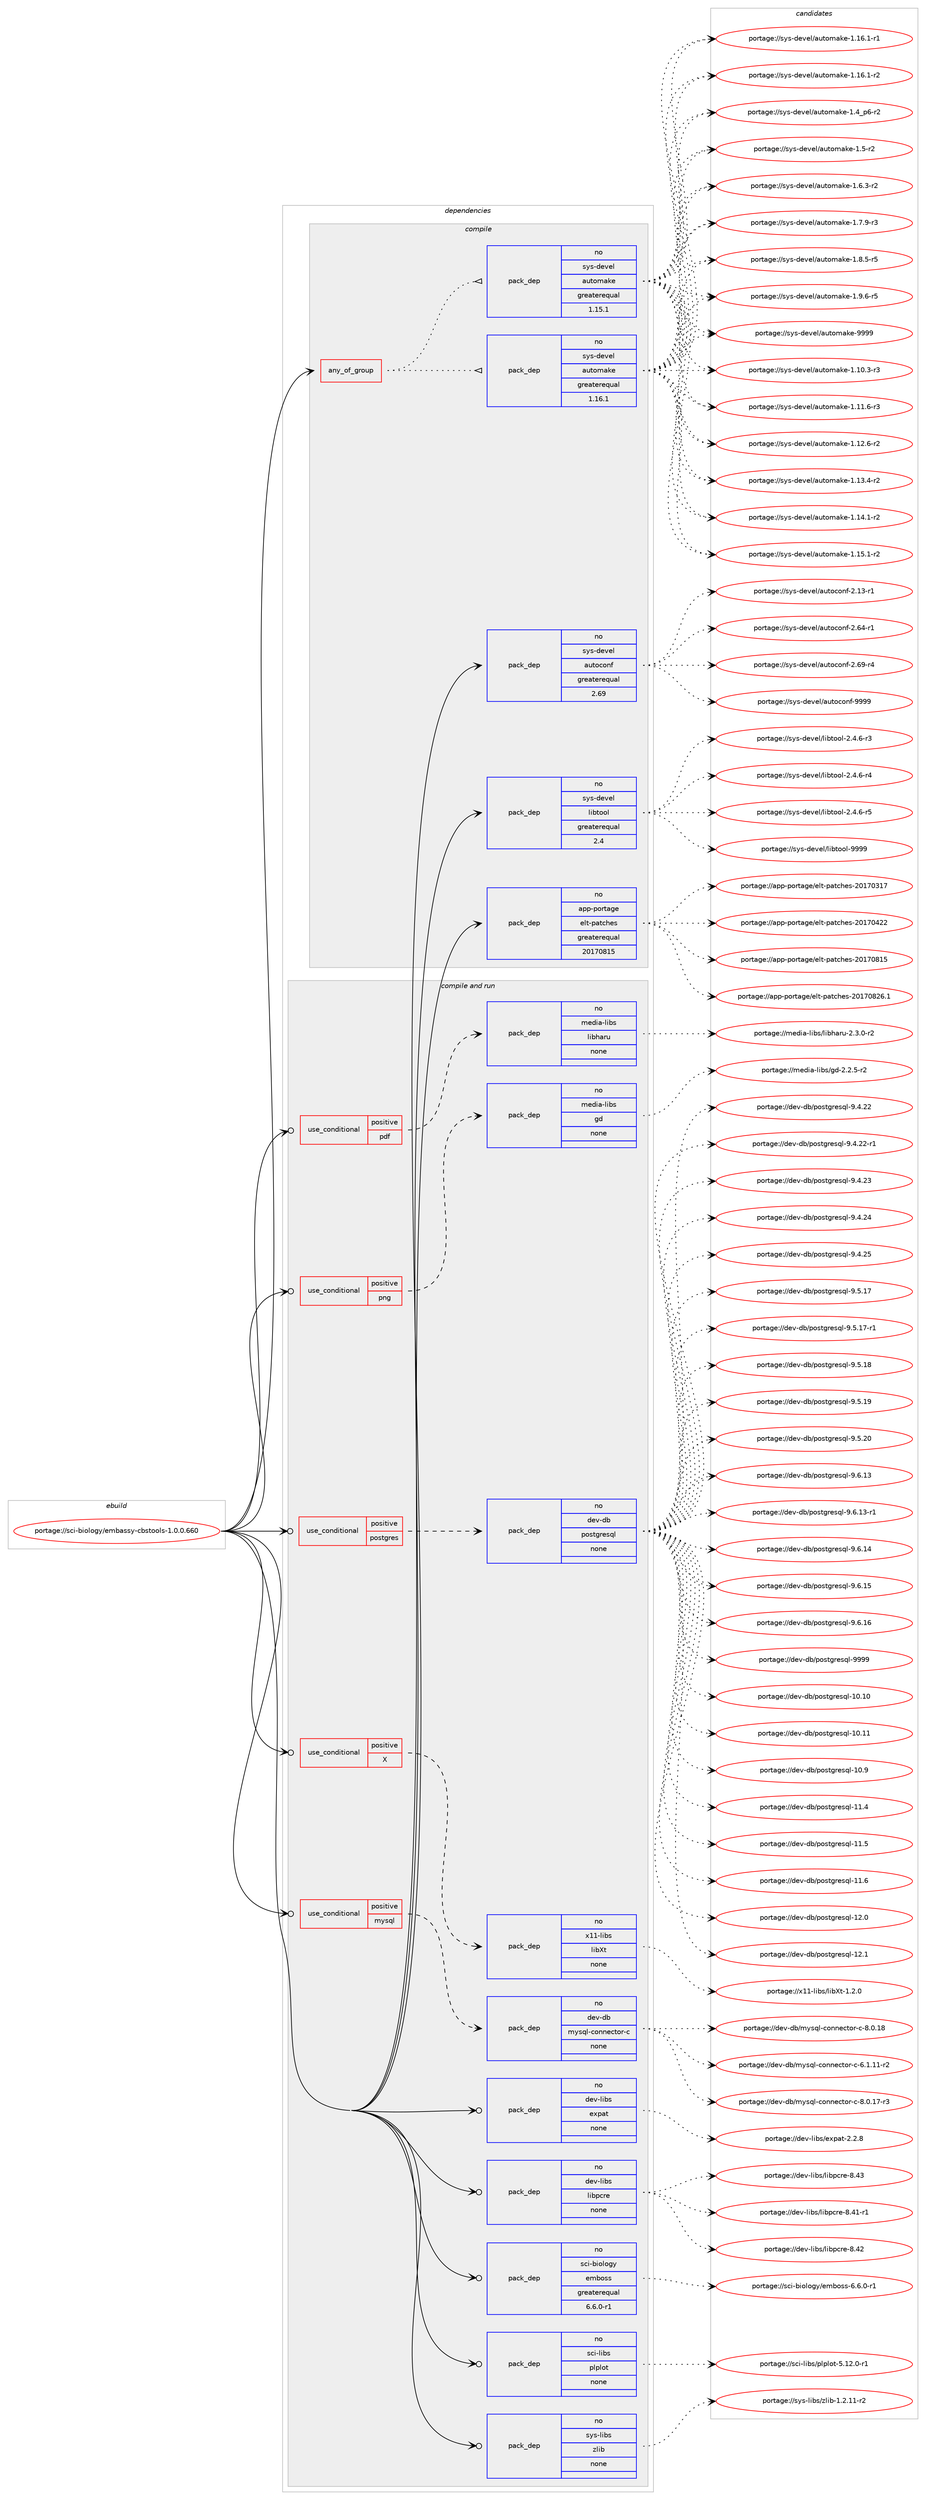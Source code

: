 digraph prolog {

# *************
# Graph options
# *************

newrank=true;
concentrate=true;
compound=true;
graph [rankdir=LR,fontname=Helvetica,fontsize=10,ranksep=1.5];#, ranksep=2.5, nodesep=0.2];
edge  [arrowhead=vee];
node  [fontname=Helvetica,fontsize=10];

# **********
# The ebuild
# **********

subgraph cluster_leftcol {
color=gray;
rank=same;
label=<<i>ebuild</i>>;
id [label="portage://sci-biology/embassy-cbstools-1.0.0.660", color=red, width=4, href="../sci-biology/embassy-cbstools-1.0.0.660.svg"];
}

# ****************
# The dependencies
# ****************

subgraph cluster_midcol {
color=gray;
label=<<i>dependencies</i>>;
subgraph cluster_compile {
fillcolor="#eeeeee";
style=filled;
label=<<i>compile</i>>;
subgraph any6248 {
dependency382902 [label=<<TABLE BORDER="0" CELLBORDER="1" CELLSPACING="0" CELLPADDING="4"><TR><TD CELLPADDING="10">any_of_group</TD></TR></TABLE>>, shape=none, color=red];subgraph pack281312 {
dependency382903 [label=<<TABLE BORDER="0" CELLBORDER="1" CELLSPACING="0" CELLPADDING="4" WIDTH="220"><TR><TD ROWSPAN="6" CELLPADDING="30">pack_dep</TD></TR><TR><TD WIDTH="110">no</TD></TR><TR><TD>sys-devel</TD></TR><TR><TD>automake</TD></TR><TR><TD>greaterequal</TD></TR><TR><TD>1.16.1</TD></TR></TABLE>>, shape=none, color=blue];
}
dependency382902:e -> dependency382903:w [weight=20,style="dotted",arrowhead="oinv"];
subgraph pack281313 {
dependency382904 [label=<<TABLE BORDER="0" CELLBORDER="1" CELLSPACING="0" CELLPADDING="4" WIDTH="220"><TR><TD ROWSPAN="6" CELLPADDING="30">pack_dep</TD></TR><TR><TD WIDTH="110">no</TD></TR><TR><TD>sys-devel</TD></TR><TR><TD>automake</TD></TR><TR><TD>greaterequal</TD></TR><TR><TD>1.15.1</TD></TR></TABLE>>, shape=none, color=blue];
}
dependency382902:e -> dependency382904:w [weight=20,style="dotted",arrowhead="oinv"];
}
id:e -> dependency382902:w [weight=20,style="solid",arrowhead="vee"];
subgraph pack281314 {
dependency382905 [label=<<TABLE BORDER="0" CELLBORDER="1" CELLSPACING="0" CELLPADDING="4" WIDTH="220"><TR><TD ROWSPAN="6" CELLPADDING="30">pack_dep</TD></TR><TR><TD WIDTH="110">no</TD></TR><TR><TD>app-portage</TD></TR><TR><TD>elt-patches</TD></TR><TR><TD>greaterequal</TD></TR><TR><TD>20170815</TD></TR></TABLE>>, shape=none, color=blue];
}
id:e -> dependency382905:w [weight=20,style="solid",arrowhead="vee"];
subgraph pack281315 {
dependency382906 [label=<<TABLE BORDER="0" CELLBORDER="1" CELLSPACING="0" CELLPADDING="4" WIDTH="220"><TR><TD ROWSPAN="6" CELLPADDING="30">pack_dep</TD></TR><TR><TD WIDTH="110">no</TD></TR><TR><TD>sys-devel</TD></TR><TR><TD>autoconf</TD></TR><TR><TD>greaterequal</TD></TR><TR><TD>2.69</TD></TR></TABLE>>, shape=none, color=blue];
}
id:e -> dependency382906:w [weight=20,style="solid",arrowhead="vee"];
subgraph pack281316 {
dependency382907 [label=<<TABLE BORDER="0" CELLBORDER="1" CELLSPACING="0" CELLPADDING="4" WIDTH="220"><TR><TD ROWSPAN="6" CELLPADDING="30">pack_dep</TD></TR><TR><TD WIDTH="110">no</TD></TR><TR><TD>sys-devel</TD></TR><TR><TD>libtool</TD></TR><TR><TD>greaterequal</TD></TR><TR><TD>2.4</TD></TR></TABLE>>, shape=none, color=blue];
}
id:e -> dependency382907:w [weight=20,style="solid",arrowhead="vee"];
}
subgraph cluster_compileandrun {
fillcolor="#eeeeee";
style=filled;
label=<<i>compile and run</i>>;
subgraph cond95144 {
dependency382908 [label=<<TABLE BORDER="0" CELLBORDER="1" CELLSPACING="0" CELLPADDING="4"><TR><TD ROWSPAN="3" CELLPADDING="10">use_conditional</TD></TR><TR><TD>positive</TD></TR><TR><TD>X</TD></TR></TABLE>>, shape=none, color=red];
subgraph pack281317 {
dependency382909 [label=<<TABLE BORDER="0" CELLBORDER="1" CELLSPACING="0" CELLPADDING="4" WIDTH="220"><TR><TD ROWSPAN="6" CELLPADDING="30">pack_dep</TD></TR><TR><TD WIDTH="110">no</TD></TR><TR><TD>x11-libs</TD></TR><TR><TD>libXt</TD></TR><TR><TD>none</TD></TR><TR><TD></TD></TR></TABLE>>, shape=none, color=blue];
}
dependency382908:e -> dependency382909:w [weight=20,style="dashed",arrowhead="vee"];
}
id:e -> dependency382908:w [weight=20,style="solid",arrowhead="odotvee"];
subgraph cond95145 {
dependency382910 [label=<<TABLE BORDER="0" CELLBORDER="1" CELLSPACING="0" CELLPADDING="4"><TR><TD ROWSPAN="3" CELLPADDING="10">use_conditional</TD></TR><TR><TD>positive</TD></TR><TR><TD>mysql</TD></TR></TABLE>>, shape=none, color=red];
subgraph pack281318 {
dependency382911 [label=<<TABLE BORDER="0" CELLBORDER="1" CELLSPACING="0" CELLPADDING="4" WIDTH="220"><TR><TD ROWSPAN="6" CELLPADDING="30">pack_dep</TD></TR><TR><TD WIDTH="110">no</TD></TR><TR><TD>dev-db</TD></TR><TR><TD>mysql-connector-c</TD></TR><TR><TD>none</TD></TR><TR><TD></TD></TR></TABLE>>, shape=none, color=blue];
}
dependency382910:e -> dependency382911:w [weight=20,style="dashed",arrowhead="vee"];
}
id:e -> dependency382910:w [weight=20,style="solid",arrowhead="odotvee"];
subgraph cond95146 {
dependency382912 [label=<<TABLE BORDER="0" CELLBORDER="1" CELLSPACING="0" CELLPADDING="4"><TR><TD ROWSPAN="3" CELLPADDING="10">use_conditional</TD></TR><TR><TD>positive</TD></TR><TR><TD>pdf</TD></TR></TABLE>>, shape=none, color=red];
subgraph pack281319 {
dependency382913 [label=<<TABLE BORDER="0" CELLBORDER="1" CELLSPACING="0" CELLPADDING="4" WIDTH="220"><TR><TD ROWSPAN="6" CELLPADDING="30">pack_dep</TD></TR><TR><TD WIDTH="110">no</TD></TR><TR><TD>media-libs</TD></TR><TR><TD>libharu</TD></TR><TR><TD>none</TD></TR><TR><TD></TD></TR></TABLE>>, shape=none, color=blue];
}
dependency382912:e -> dependency382913:w [weight=20,style="dashed",arrowhead="vee"];
}
id:e -> dependency382912:w [weight=20,style="solid",arrowhead="odotvee"];
subgraph cond95147 {
dependency382914 [label=<<TABLE BORDER="0" CELLBORDER="1" CELLSPACING="0" CELLPADDING="4"><TR><TD ROWSPAN="3" CELLPADDING="10">use_conditional</TD></TR><TR><TD>positive</TD></TR><TR><TD>png</TD></TR></TABLE>>, shape=none, color=red];
subgraph pack281320 {
dependency382915 [label=<<TABLE BORDER="0" CELLBORDER="1" CELLSPACING="0" CELLPADDING="4" WIDTH="220"><TR><TD ROWSPAN="6" CELLPADDING="30">pack_dep</TD></TR><TR><TD WIDTH="110">no</TD></TR><TR><TD>media-libs</TD></TR><TR><TD>gd</TD></TR><TR><TD>none</TD></TR><TR><TD></TD></TR></TABLE>>, shape=none, color=blue];
}
dependency382914:e -> dependency382915:w [weight=20,style="dashed",arrowhead="vee"];
}
id:e -> dependency382914:w [weight=20,style="solid",arrowhead="odotvee"];
subgraph cond95148 {
dependency382916 [label=<<TABLE BORDER="0" CELLBORDER="1" CELLSPACING="0" CELLPADDING="4"><TR><TD ROWSPAN="3" CELLPADDING="10">use_conditional</TD></TR><TR><TD>positive</TD></TR><TR><TD>postgres</TD></TR></TABLE>>, shape=none, color=red];
subgraph pack281321 {
dependency382917 [label=<<TABLE BORDER="0" CELLBORDER="1" CELLSPACING="0" CELLPADDING="4" WIDTH="220"><TR><TD ROWSPAN="6" CELLPADDING="30">pack_dep</TD></TR><TR><TD WIDTH="110">no</TD></TR><TR><TD>dev-db</TD></TR><TR><TD>postgresql</TD></TR><TR><TD>none</TD></TR><TR><TD></TD></TR></TABLE>>, shape=none, color=blue];
}
dependency382916:e -> dependency382917:w [weight=20,style="dashed",arrowhead="vee"];
}
id:e -> dependency382916:w [weight=20,style="solid",arrowhead="odotvee"];
subgraph pack281322 {
dependency382918 [label=<<TABLE BORDER="0" CELLBORDER="1" CELLSPACING="0" CELLPADDING="4" WIDTH="220"><TR><TD ROWSPAN="6" CELLPADDING="30">pack_dep</TD></TR><TR><TD WIDTH="110">no</TD></TR><TR><TD>dev-libs</TD></TR><TR><TD>expat</TD></TR><TR><TD>none</TD></TR><TR><TD></TD></TR></TABLE>>, shape=none, color=blue];
}
id:e -> dependency382918:w [weight=20,style="solid",arrowhead="odotvee"];
subgraph pack281323 {
dependency382919 [label=<<TABLE BORDER="0" CELLBORDER="1" CELLSPACING="0" CELLPADDING="4" WIDTH="220"><TR><TD ROWSPAN="6" CELLPADDING="30">pack_dep</TD></TR><TR><TD WIDTH="110">no</TD></TR><TR><TD>dev-libs</TD></TR><TR><TD>libpcre</TD></TR><TR><TD>none</TD></TR><TR><TD></TD></TR></TABLE>>, shape=none, color=blue];
}
id:e -> dependency382919:w [weight=20,style="solid",arrowhead="odotvee"];
subgraph pack281324 {
dependency382920 [label=<<TABLE BORDER="0" CELLBORDER="1" CELLSPACING="0" CELLPADDING="4" WIDTH="220"><TR><TD ROWSPAN="6" CELLPADDING="30">pack_dep</TD></TR><TR><TD WIDTH="110">no</TD></TR><TR><TD>sci-biology</TD></TR><TR><TD>emboss</TD></TR><TR><TD>greaterequal</TD></TR><TR><TD>6.6.0-r1</TD></TR></TABLE>>, shape=none, color=blue];
}
id:e -> dependency382920:w [weight=20,style="solid",arrowhead="odotvee"];
subgraph pack281325 {
dependency382921 [label=<<TABLE BORDER="0" CELLBORDER="1" CELLSPACING="0" CELLPADDING="4" WIDTH="220"><TR><TD ROWSPAN="6" CELLPADDING="30">pack_dep</TD></TR><TR><TD WIDTH="110">no</TD></TR><TR><TD>sci-libs</TD></TR><TR><TD>plplot</TD></TR><TR><TD>none</TD></TR><TR><TD></TD></TR></TABLE>>, shape=none, color=blue];
}
id:e -> dependency382921:w [weight=20,style="solid",arrowhead="odotvee"];
subgraph pack281326 {
dependency382922 [label=<<TABLE BORDER="0" CELLBORDER="1" CELLSPACING="0" CELLPADDING="4" WIDTH="220"><TR><TD ROWSPAN="6" CELLPADDING="30">pack_dep</TD></TR><TR><TD WIDTH="110">no</TD></TR><TR><TD>sys-libs</TD></TR><TR><TD>zlib</TD></TR><TR><TD>none</TD></TR><TR><TD></TD></TR></TABLE>>, shape=none, color=blue];
}
id:e -> dependency382922:w [weight=20,style="solid",arrowhead="odotvee"];
}
subgraph cluster_run {
fillcolor="#eeeeee";
style=filled;
label=<<i>run</i>>;
}
}

# **************
# The candidates
# **************

subgraph cluster_choices {
rank=same;
color=gray;
label=<<i>candidates</i>>;

subgraph choice281312 {
color=black;
nodesep=1;
choiceportage11512111545100101118101108479711711611110997107101454946494846514511451 [label="portage://sys-devel/automake-1.10.3-r3", color=red, width=4,href="../sys-devel/automake-1.10.3-r3.svg"];
choiceportage11512111545100101118101108479711711611110997107101454946494946544511451 [label="portage://sys-devel/automake-1.11.6-r3", color=red, width=4,href="../sys-devel/automake-1.11.6-r3.svg"];
choiceportage11512111545100101118101108479711711611110997107101454946495046544511450 [label="portage://sys-devel/automake-1.12.6-r2", color=red, width=4,href="../sys-devel/automake-1.12.6-r2.svg"];
choiceportage11512111545100101118101108479711711611110997107101454946495146524511450 [label="portage://sys-devel/automake-1.13.4-r2", color=red, width=4,href="../sys-devel/automake-1.13.4-r2.svg"];
choiceportage11512111545100101118101108479711711611110997107101454946495246494511450 [label="portage://sys-devel/automake-1.14.1-r2", color=red, width=4,href="../sys-devel/automake-1.14.1-r2.svg"];
choiceportage11512111545100101118101108479711711611110997107101454946495346494511450 [label="portage://sys-devel/automake-1.15.1-r2", color=red, width=4,href="../sys-devel/automake-1.15.1-r2.svg"];
choiceportage11512111545100101118101108479711711611110997107101454946495446494511449 [label="portage://sys-devel/automake-1.16.1-r1", color=red, width=4,href="../sys-devel/automake-1.16.1-r1.svg"];
choiceportage11512111545100101118101108479711711611110997107101454946495446494511450 [label="portage://sys-devel/automake-1.16.1-r2", color=red, width=4,href="../sys-devel/automake-1.16.1-r2.svg"];
choiceportage115121115451001011181011084797117116111109971071014549465295112544511450 [label="portage://sys-devel/automake-1.4_p6-r2", color=red, width=4,href="../sys-devel/automake-1.4_p6-r2.svg"];
choiceportage11512111545100101118101108479711711611110997107101454946534511450 [label="portage://sys-devel/automake-1.5-r2", color=red, width=4,href="../sys-devel/automake-1.5-r2.svg"];
choiceportage115121115451001011181011084797117116111109971071014549465446514511450 [label="portage://sys-devel/automake-1.6.3-r2", color=red, width=4,href="../sys-devel/automake-1.6.3-r2.svg"];
choiceportage115121115451001011181011084797117116111109971071014549465546574511451 [label="portage://sys-devel/automake-1.7.9-r3", color=red, width=4,href="../sys-devel/automake-1.7.9-r3.svg"];
choiceportage115121115451001011181011084797117116111109971071014549465646534511453 [label="portage://sys-devel/automake-1.8.5-r5", color=red, width=4,href="../sys-devel/automake-1.8.5-r5.svg"];
choiceportage115121115451001011181011084797117116111109971071014549465746544511453 [label="portage://sys-devel/automake-1.9.6-r5", color=red, width=4,href="../sys-devel/automake-1.9.6-r5.svg"];
choiceportage115121115451001011181011084797117116111109971071014557575757 [label="portage://sys-devel/automake-9999", color=red, width=4,href="../sys-devel/automake-9999.svg"];
dependency382903:e -> choiceportage11512111545100101118101108479711711611110997107101454946494846514511451:w [style=dotted,weight="100"];
dependency382903:e -> choiceportage11512111545100101118101108479711711611110997107101454946494946544511451:w [style=dotted,weight="100"];
dependency382903:e -> choiceportage11512111545100101118101108479711711611110997107101454946495046544511450:w [style=dotted,weight="100"];
dependency382903:e -> choiceportage11512111545100101118101108479711711611110997107101454946495146524511450:w [style=dotted,weight="100"];
dependency382903:e -> choiceportage11512111545100101118101108479711711611110997107101454946495246494511450:w [style=dotted,weight="100"];
dependency382903:e -> choiceportage11512111545100101118101108479711711611110997107101454946495346494511450:w [style=dotted,weight="100"];
dependency382903:e -> choiceportage11512111545100101118101108479711711611110997107101454946495446494511449:w [style=dotted,weight="100"];
dependency382903:e -> choiceportage11512111545100101118101108479711711611110997107101454946495446494511450:w [style=dotted,weight="100"];
dependency382903:e -> choiceportage115121115451001011181011084797117116111109971071014549465295112544511450:w [style=dotted,weight="100"];
dependency382903:e -> choiceportage11512111545100101118101108479711711611110997107101454946534511450:w [style=dotted,weight="100"];
dependency382903:e -> choiceportage115121115451001011181011084797117116111109971071014549465446514511450:w [style=dotted,weight="100"];
dependency382903:e -> choiceportage115121115451001011181011084797117116111109971071014549465546574511451:w [style=dotted,weight="100"];
dependency382903:e -> choiceportage115121115451001011181011084797117116111109971071014549465646534511453:w [style=dotted,weight="100"];
dependency382903:e -> choiceportage115121115451001011181011084797117116111109971071014549465746544511453:w [style=dotted,weight="100"];
dependency382903:e -> choiceportage115121115451001011181011084797117116111109971071014557575757:w [style=dotted,weight="100"];
}
subgraph choice281313 {
color=black;
nodesep=1;
choiceportage11512111545100101118101108479711711611110997107101454946494846514511451 [label="portage://sys-devel/automake-1.10.3-r3", color=red, width=4,href="../sys-devel/automake-1.10.3-r3.svg"];
choiceportage11512111545100101118101108479711711611110997107101454946494946544511451 [label="portage://sys-devel/automake-1.11.6-r3", color=red, width=4,href="../sys-devel/automake-1.11.6-r3.svg"];
choiceportage11512111545100101118101108479711711611110997107101454946495046544511450 [label="portage://sys-devel/automake-1.12.6-r2", color=red, width=4,href="../sys-devel/automake-1.12.6-r2.svg"];
choiceportage11512111545100101118101108479711711611110997107101454946495146524511450 [label="portage://sys-devel/automake-1.13.4-r2", color=red, width=4,href="../sys-devel/automake-1.13.4-r2.svg"];
choiceportage11512111545100101118101108479711711611110997107101454946495246494511450 [label="portage://sys-devel/automake-1.14.1-r2", color=red, width=4,href="../sys-devel/automake-1.14.1-r2.svg"];
choiceportage11512111545100101118101108479711711611110997107101454946495346494511450 [label="portage://sys-devel/automake-1.15.1-r2", color=red, width=4,href="../sys-devel/automake-1.15.1-r2.svg"];
choiceportage11512111545100101118101108479711711611110997107101454946495446494511449 [label="portage://sys-devel/automake-1.16.1-r1", color=red, width=4,href="../sys-devel/automake-1.16.1-r1.svg"];
choiceportage11512111545100101118101108479711711611110997107101454946495446494511450 [label="portage://sys-devel/automake-1.16.1-r2", color=red, width=4,href="../sys-devel/automake-1.16.1-r2.svg"];
choiceportage115121115451001011181011084797117116111109971071014549465295112544511450 [label="portage://sys-devel/automake-1.4_p6-r2", color=red, width=4,href="../sys-devel/automake-1.4_p6-r2.svg"];
choiceportage11512111545100101118101108479711711611110997107101454946534511450 [label="portage://sys-devel/automake-1.5-r2", color=red, width=4,href="../sys-devel/automake-1.5-r2.svg"];
choiceportage115121115451001011181011084797117116111109971071014549465446514511450 [label="portage://sys-devel/automake-1.6.3-r2", color=red, width=4,href="../sys-devel/automake-1.6.3-r2.svg"];
choiceportage115121115451001011181011084797117116111109971071014549465546574511451 [label="portage://sys-devel/automake-1.7.9-r3", color=red, width=4,href="../sys-devel/automake-1.7.9-r3.svg"];
choiceportage115121115451001011181011084797117116111109971071014549465646534511453 [label="portage://sys-devel/automake-1.8.5-r5", color=red, width=4,href="../sys-devel/automake-1.8.5-r5.svg"];
choiceportage115121115451001011181011084797117116111109971071014549465746544511453 [label="portage://sys-devel/automake-1.9.6-r5", color=red, width=4,href="../sys-devel/automake-1.9.6-r5.svg"];
choiceportage115121115451001011181011084797117116111109971071014557575757 [label="portage://sys-devel/automake-9999", color=red, width=4,href="../sys-devel/automake-9999.svg"];
dependency382904:e -> choiceportage11512111545100101118101108479711711611110997107101454946494846514511451:w [style=dotted,weight="100"];
dependency382904:e -> choiceportage11512111545100101118101108479711711611110997107101454946494946544511451:w [style=dotted,weight="100"];
dependency382904:e -> choiceportage11512111545100101118101108479711711611110997107101454946495046544511450:w [style=dotted,weight="100"];
dependency382904:e -> choiceportage11512111545100101118101108479711711611110997107101454946495146524511450:w [style=dotted,weight="100"];
dependency382904:e -> choiceportage11512111545100101118101108479711711611110997107101454946495246494511450:w [style=dotted,weight="100"];
dependency382904:e -> choiceportage11512111545100101118101108479711711611110997107101454946495346494511450:w [style=dotted,weight="100"];
dependency382904:e -> choiceportage11512111545100101118101108479711711611110997107101454946495446494511449:w [style=dotted,weight="100"];
dependency382904:e -> choiceportage11512111545100101118101108479711711611110997107101454946495446494511450:w [style=dotted,weight="100"];
dependency382904:e -> choiceportage115121115451001011181011084797117116111109971071014549465295112544511450:w [style=dotted,weight="100"];
dependency382904:e -> choiceportage11512111545100101118101108479711711611110997107101454946534511450:w [style=dotted,weight="100"];
dependency382904:e -> choiceportage115121115451001011181011084797117116111109971071014549465446514511450:w [style=dotted,weight="100"];
dependency382904:e -> choiceportage115121115451001011181011084797117116111109971071014549465546574511451:w [style=dotted,weight="100"];
dependency382904:e -> choiceportage115121115451001011181011084797117116111109971071014549465646534511453:w [style=dotted,weight="100"];
dependency382904:e -> choiceportage115121115451001011181011084797117116111109971071014549465746544511453:w [style=dotted,weight="100"];
dependency382904:e -> choiceportage115121115451001011181011084797117116111109971071014557575757:w [style=dotted,weight="100"];
}
subgraph choice281314 {
color=black;
nodesep=1;
choiceportage97112112451121111141169710310147101108116451129711699104101115455048495548514955 [label="portage://app-portage/elt-patches-20170317", color=red, width=4,href="../app-portage/elt-patches-20170317.svg"];
choiceportage97112112451121111141169710310147101108116451129711699104101115455048495548525050 [label="portage://app-portage/elt-patches-20170422", color=red, width=4,href="../app-portage/elt-patches-20170422.svg"];
choiceportage97112112451121111141169710310147101108116451129711699104101115455048495548564953 [label="portage://app-portage/elt-patches-20170815", color=red, width=4,href="../app-portage/elt-patches-20170815.svg"];
choiceportage971121124511211111411697103101471011081164511297116991041011154550484955485650544649 [label="portage://app-portage/elt-patches-20170826.1", color=red, width=4,href="../app-portage/elt-patches-20170826.1.svg"];
dependency382905:e -> choiceportage97112112451121111141169710310147101108116451129711699104101115455048495548514955:w [style=dotted,weight="100"];
dependency382905:e -> choiceportage97112112451121111141169710310147101108116451129711699104101115455048495548525050:w [style=dotted,weight="100"];
dependency382905:e -> choiceportage97112112451121111141169710310147101108116451129711699104101115455048495548564953:w [style=dotted,weight="100"];
dependency382905:e -> choiceportage971121124511211111411697103101471011081164511297116991041011154550484955485650544649:w [style=dotted,weight="100"];
}
subgraph choice281315 {
color=black;
nodesep=1;
choiceportage1151211154510010111810110847971171161119911111010245504649514511449 [label="portage://sys-devel/autoconf-2.13-r1", color=red, width=4,href="../sys-devel/autoconf-2.13-r1.svg"];
choiceportage1151211154510010111810110847971171161119911111010245504654524511449 [label="portage://sys-devel/autoconf-2.64-r1", color=red, width=4,href="../sys-devel/autoconf-2.64-r1.svg"];
choiceportage1151211154510010111810110847971171161119911111010245504654574511452 [label="portage://sys-devel/autoconf-2.69-r4", color=red, width=4,href="../sys-devel/autoconf-2.69-r4.svg"];
choiceportage115121115451001011181011084797117116111991111101024557575757 [label="portage://sys-devel/autoconf-9999", color=red, width=4,href="../sys-devel/autoconf-9999.svg"];
dependency382906:e -> choiceportage1151211154510010111810110847971171161119911111010245504649514511449:w [style=dotted,weight="100"];
dependency382906:e -> choiceportage1151211154510010111810110847971171161119911111010245504654524511449:w [style=dotted,weight="100"];
dependency382906:e -> choiceportage1151211154510010111810110847971171161119911111010245504654574511452:w [style=dotted,weight="100"];
dependency382906:e -> choiceportage115121115451001011181011084797117116111991111101024557575757:w [style=dotted,weight="100"];
}
subgraph choice281316 {
color=black;
nodesep=1;
choiceportage1151211154510010111810110847108105981161111111084550465246544511451 [label="portage://sys-devel/libtool-2.4.6-r3", color=red, width=4,href="../sys-devel/libtool-2.4.6-r3.svg"];
choiceportage1151211154510010111810110847108105981161111111084550465246544511452 [label="portage://sys-devel/libtool-2.4.6-r4", color=red, width=4,href="../sys-devel/libtool-2.4.6-r4.svg"];
choiceportage1151211154510010111810110847108105981161111111084550465246544511453 [label="portage://sys-devel/libtool-2.4.6-r5", color=red, width=4,href="../sys-devel/libtool-2.4.6-r5.svg"];
choiceportage1151211154510010111810110847108105981161111111084557575757 [label="portage://sys-devel/libtool-9999", color=red, width=4,href="../sys-devel/libtool-9999.svg"];
dependency382907:e -> choiceportage1151211154510010111810110847108105981161111111084550465246544511451:w [style=dotted,weight="100"];
dependency382907:e -> choiceportage1151211154510010111810110847108105981161111111084550465246544511452:w [style=dotted,weight="100"];
dependency382907:e -> choiceportage1151211154510010111810110847108105981161111111084550465246544511453:w [style=dotted,weight="100"];
dependency382907:e -> choiceportage1151211154510010111810110847108105981161111111084557575757:w [style=dotted,weight="100"];
}
subgraph choice281317 {
color=black;
nodesep=1;
choiceportage12049494510810598115471081059888116454946504648 [label="portage://x11-libs/libXt-1.2.0", color=red, width=4,href="../x11-libs/libXt-1.2.0.svg"];
dependency382909:e -> choiceportage12049494510810598115471081059888116454946504648:w [style=dotted,weight="100"];
}
subgraph choice281318 {
color=black;
nodesep=1;
choiceportage1001011184510098471091211151131084599111110110101991161111144599455446494649494511450 [label="portage://dev-db/mysql-connector-c-6.1.11-r2", color=red, width=4,href="../dev-db/mysql-connector-c-6.1.11-r2.svg"];
choiceportage1001011184510098471091211151131084599111110110101991161111144599455646484649554511451 [label="portage://dev-db/mysql-connector-c-8.0.17-r3", color=red, width=4,href="../dev-db/mysql-connector-c-8.0.17-r3.svg"];
choiceportage100101118451009847109121115113108459911111011010199116111114459945564648464956 [label="portage://dev-db/mysql-connector-c-8.0.18", color=red, width=4,href="../dev-db/mysql-connector-c-8.0.18.svg"];
dependency382911:e -> choiceportage1001011184510098471091211151131084599111110110101991161111144599455446494649494511450:w [style=dotted,weight="100"];
dependency382911:e -> choiceportage1001011184510098471091211151131084599111110110101991161111144599455646484649554511451:w [style=dotted,weight="100"];
dependency382911:e -> choiceportage100101118451009847109121115113108459911111011010199116111114459945564648464956:w [style=dotted,weight="100"];
}
subgraph choice281319 {
color=black;
nodesep=1;
choiceportage1091011001059745108105981154710810598104971141174550465146484511450 [label="portage://media-libs/libharu-2.3.0-r2", color=red, width=4,href="../media-libs/libharu-2.3.0-r2.svg"];
dependency382913:e -> choiceportage1091011001059745108105981154710810598104971141174550465146484511450:w [style=dotted,weight="100"];
}
subgraph choice281320 {
color=black;
nodesep=1;
choiceportage109101100105974510810598115471031004550465046534511450 [label="portage://media-libs/gd-2.2.5-r2", color=red, width=4,href="../media-libs/gd-2.2.5-r2.svg"];
dependency382915:e -> choiceportage109101100105974510810598115471031004550465046534511450:w [style=dotted,weight="100"];
}
subgraph choice281321 {
color=black;
nodesep=1;
choiceportage100101118451009847112111115116103114101115113108454948464948 [label="portage://dev-db/postgresql-10.10", color=red, width=4,href="../dev-db/postgresql-10.10.svg"];
choiceportage100101118451009847112111115116103114101115113108454948464949 [label="portage://dev-db/postgresql-10.11", color=red, width=4,href="../dev-db/postgresql-10.11.svg"];
choiceportage1001011184510098471121111151161031141011151131084549484657 [label="portage://dev-db/postgresql-10.9", color=red, width=4,href="../dev-db/postgresql-10.9.svg"];
choiceportage1001011184510098471121111151161031141011151131084549494652 [label="portage://dev-db/postgresql-11.4", color=red, width=4,href="../dev-db/postgresql-11.4.svg"];
choiceportage1001011184510098471121111151161031141011151131084549494653 [label="portage://dev-db/postgresql-11.5", color=red, width=4,href="../dev-db/postgresql-11.5.svg"];
choiceportage1001011184510098471121111151161031141011151131084549494654 [label="portage://dev-db/postgresql-11.6", color=red, width=4,href="../dev-db/postgresql-11.6.svg"];
choiceportage1001011184510098471121111151161031141011151131084549504648 [label="portage://dev-db/postgresql-12.0", color=red, width=4,href="../dev-db/postgresql-12.0.svg"];
choiceportage1001011184510098471121111151161031141011151131084549504649 [label="portage://dev-db/postgresql-12.1", color=red, width=4,href="../dev-db/postgresql-12.1.svg"];
choiceportage10010111845100984711211111511610311410111511310845574652465050 [label="portage://dev-db/postgresql-9.4.22", color=red, width=4,href="../dev-db/postgresql-9.4.22.svg"];
choiceportage100101118451009847112111115116103114101115113108455746524650504511449 [label="portage://dev-db/postgresql-9.4.22-r1", color=red, width=4,href="../dev-db/postgresql-9.4.22-r1.svg"];
choiceportage10010111845100984711211111511610311410111511310845574652465051 [label="portage://dev-db/postgresql-9.4.23", color=red, width=4,href="../dev-db/postgresql-9.4.23.svg"];
choiceportage10010111845100984711211111511610311410111511310845574652465052 [label="portage://dev-db/postgresql-9.4.24", color=red, width=4,href="../dev-db/postgresql-9.4.24.svg"];
choiceportage10010111845100984711211111511610311410111511310845574652465053 [label="portage://dev-db/postgresql-9.4.25", color=red, width=4,href="../dev-db/postgresql-9.4.25.svg"];
choiceportage10010111845100984711211111511610311410111511310845574653464955 [label="portage://dev-db/postgresql-9.5.17", color=red, width=4,href="../dev-db/postgresql-9.5.17.svg"];
choiceportage100101118451009847112111115116103114101115113108455746534649554511449 [label="portage://dev-db/postgresql-9.5.17-r1", color=red, width=4,href="../dev-db/postgresql-9.5.17-r1.svg"];
choiceportage10010111845100984711211111511610311410111511310845574653464956 [label="portage://dev-db/postgresql-9.5.18", color=red, width=4,href="../dev-db/postgresql-9.5.18.svg"];
choiceportage10010111845100984711211111511610311410111511310845574653464957 [label="portage://dev-db/postgresql-9.5.19", color=red, width=4,href="../dev-db/postgresql-9.5.19.svg"];
choiceportage10010111845100984711211111511610311410111511310845574653465048 [label="portage://dev-db/postgresql-9.5.20", color=red, width=4,href="../dev-db/postgresql-9.5.20.svg"];
choiceportage10010111845100984711211111511610311410111511310845574654464951 [label="portage://dev-db/postgresql-9.6.13", color=red, width=4,href="../dev-db/postgresql-9.6.13.svg"];
choiceportage100101118451009847112111115116103114101115113108455746544649514511449 [label="portage://dev-db/postgresql-9.6.13-r1", color=red, width=4,href="../dev-db/postgresql-9.6.13-r1.svg"];
choiceportage10010111845100984711211111511610311410111511310845574654464952 [label="portage://dev-db/postgresql-9.6.14", color=red, width=4,href="../dev-db/postgresql-9.6.14.svg"];
choiceportage10010111845100984711211111511610311410111511310845574654464953 [label="portage://dev-db/postgresql-9.6.15", color=red, width=4,href="../dev-db/postgresql-9.6.15.svg"];
choiceportage10010111845100984711211111511610311410111511310845574654464954 [label="portage://dev-db/postgresql-9.6.16", color=red, width=4,href="../dev-db/postgresql-9.6.16.svg"];
choiceportage1001011184510098471121111151161031141011151131084557575757 [label="portage://dev-db/postgresql-9999", color=red, width=4,href="../dev-db/postgresql-9999.svg"];
dependency382917:e -> choiceportage100101118451009847112111115116103114101115113108454948464948:w [style=dotted,weight="100"];
dependency382917:e -> choiceportage100101118451009847112111115116103114101115113108454948464949:w [style=dotted,weight="100"];
dependency382917:e -> choiceportage1001011184510098471121111151161031141011151131084549484657:w [style=dotted,weight="100"];
dependency382917:e -> choiceportage1001011184510098471121111151161031141011151131084549494652:w [style=dotted,weight="100"];
dependency382917:e -> choiceportage1001011184510098471121111151161031141011151131084549494653:w [style=dotted,weight="100"];
dependency382917:e -> choiceportage1001011184510098471121111151161031141011151131084549494654:w [style=dotted,weight="100"];
dependency382917:e -> choiceportage1001011184510098471121111151161031141011151131084549504648:w [style=dotted,weight="100"];
dependency382917:e -> choiceportage1001011184510098471121111151161031141011151131084549504649:w [style=dotted,weight="100"];
dependency382917:e -> choiceportage10010111845100984711211111511610311410111511310845574652465050:w [style=dotted,weight="100"];
dependency382917:e -> choiceportage100101118451009847112111115116103114101115113108455746524650504511449:w [style=dotted,weight="100"];
dependency382917:e -> choiceportage10010111845100984711211111511610311410111511310845574652465051:w [style=dotted,weight="100"];
dependency382917:e -> choiceportage10010111845100984711211111511610311410111511310845574652465052:w [style=dotted,weight="100"];
dependency382917:e -> choiceportage10010111845100984711211111511610311410111511310845574652465053:w [style=dotted,weight="100"];
dependency382917:e -> choiceportage10010111845100984711211111511610311410111511310845574653464955:w [style=dotted,weight="100"];
dependency382917:e -> choiceportage100101118451009847112111115116103114101115113108455746534649554511449:w [style=dotted,weight="100"];
dependency382917:e -> choiceportage10010111845100984711211111511610311410111511310845574653464956:w [style=dotted,weight="100"];
dependency382917:e -> choiceportage10010111845100984711211111511610311410111511310845574653464957:w [style=dotted,weight="100"];
dependency382917:e -> choiceportage10010111845100984711211111511610311410111511310845574653465048:w [style=dotted,weight="100"];
dependency382917:e -> choiceportage10010111845100984711211111511610311410111511310845574654464951:w [style=dotted,weight="100"];
dependency382917:e -> choiceportage100101118451009847112111115116103114101115113108455746544649514511449:w [style=dotted,weight="100"];
dependency382917:e -> choiceportage10010111845100984711211111511610311410111511310845574654464952:w [style=dotted,weight="100"];
dependency382917:e -> choiceportage10010111845100984711211111511610311410111511310845574654464953:w [style=dotted,weight="100"];
dependency382917:e -> choiceportage10010111845100984711211111511610311410111511310845574654464954:w [style=dotted,weight="100"];
dependency382917:e -> choiceportage1001011184510098471121111151161031141011151131084557575757:w [style=dotted,weight="100"];
}
subgraph choice281322 {
color=black;
nodesep=1;
choiceportage10010111845108105981154710112011297116455046504656 [label="portage://dev-libs/expat-2.2.8", color=red, width=4,href="../dev-libs/expat-2.2.8.svg"];
dependency382918:e -> choiceportage10010111845108105981154710112011297116455046504656:w [style=dotted,weight="100"];
}
subgraph choice281323 {
color=black;
nodesep=1;
choiceportage100101118451081059811547108105981129911410145564652494511449 [label="portage://dev-libs/libpcre-8.41-r1", color=red, width=4,href="../dev-libs/libpcre-8.41-r1.svg"];
choiceportage10010111845108105981154710810598112991141014556465250 [label="portage://dev-libs/libpcre-8.42", color=red, width=4,href="../dev-libs/libpcre-8.42.svg"];
choiceportage10010111845108105981154710810598112991141014556465251 [label="portage://dev-libs/libpcre-8.43", color=red, width=4,href="../dev-libs/libpcre-8.43.svg"];
dependency382919:e -> choiceportage100101118451081059811547108105981129911410145564652494511449:w [style=dotted,weight="100"];
dependency382919:e -> choiceportage10010111845108105981154710810598112991141014556465250:w [style=dotted,weight="100"];
dependency382919:e -> choiceportage10010111845108105981154710810598112991141014556465251:w [style=dotted,weight="100"];
}
subgraph choice281324 {
color=black;
nodesep=1;
choiceportage11599105459810511110811110312147101109981111151154554465446484511449 [label="portage://sci-biology/emboss-6.6.0-r1", color=red, width=4,href="../sci-biology/emboss-6.6.0-r1.svg"];
dependency382920:e -> choiceportage11599105459810511110811110312147101109981111151154554465446484511449:w [style=dotted,weight="100"];
}
subgraph choice281325 {
color=black;
nodesep=1;
choiceportage11599105451081059811547112108112108111116455346495046484511449 [label="portage://sci-libs/plplot-5.12.0-r1", color=red, width=4,href="../sci-libs/plplot-5.12.0-r1.svg"];
dependency382921:e -> choiceportage11599105451081059811547112108112108111116455346495046484511449:w [style=dotted,weight="100"];
}
subgraph choice281326 {
color=black;
nodesep=1;
choiceportage11512111545108105981154712210810598454946504649494511450 [label="portage://sys-libs/zlib-1.2.11-r2", color=red, width=4,href="../sys-libs/zlib-1.2.11-r2.svg"];
dependency382922:e -> choiceportage11512111545108105981154712210810598454946504649494511450:w [style=dotted,weight="100"];
}
}

}
